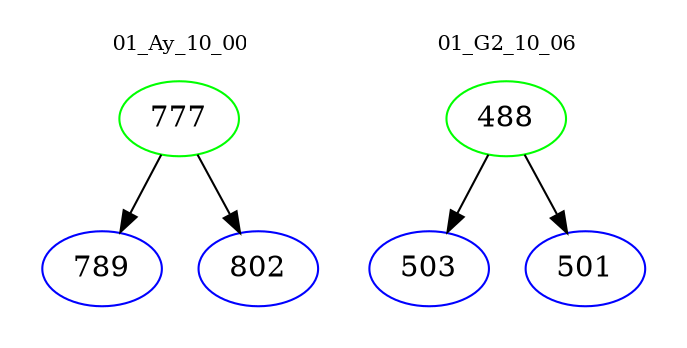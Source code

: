 digraph{
subgraph cluster_0 {
color = white
label = "01_Ay_10_00";
fontsize=10;
T0_777 [label="777", color="green"]
T0_777 -> T0_789 [color="black"]
T0_789 [label="789", color="blue"]
T0_777 -> T0_802 [color="black"]
T0_802 [label="802", color="blue"]
}
subgraph cluster_1 {
color = white
label = "01_G2_10_06";
fontsize=10;
T1_488 [label="488", color="green"]
T1_488 -> T1_503 [color="black"]
T1_503 [label="503", color="blue"]
T1_488 -> T1_501 [color="black"]
T1_501 [label="501", color="blue"]
}
}
